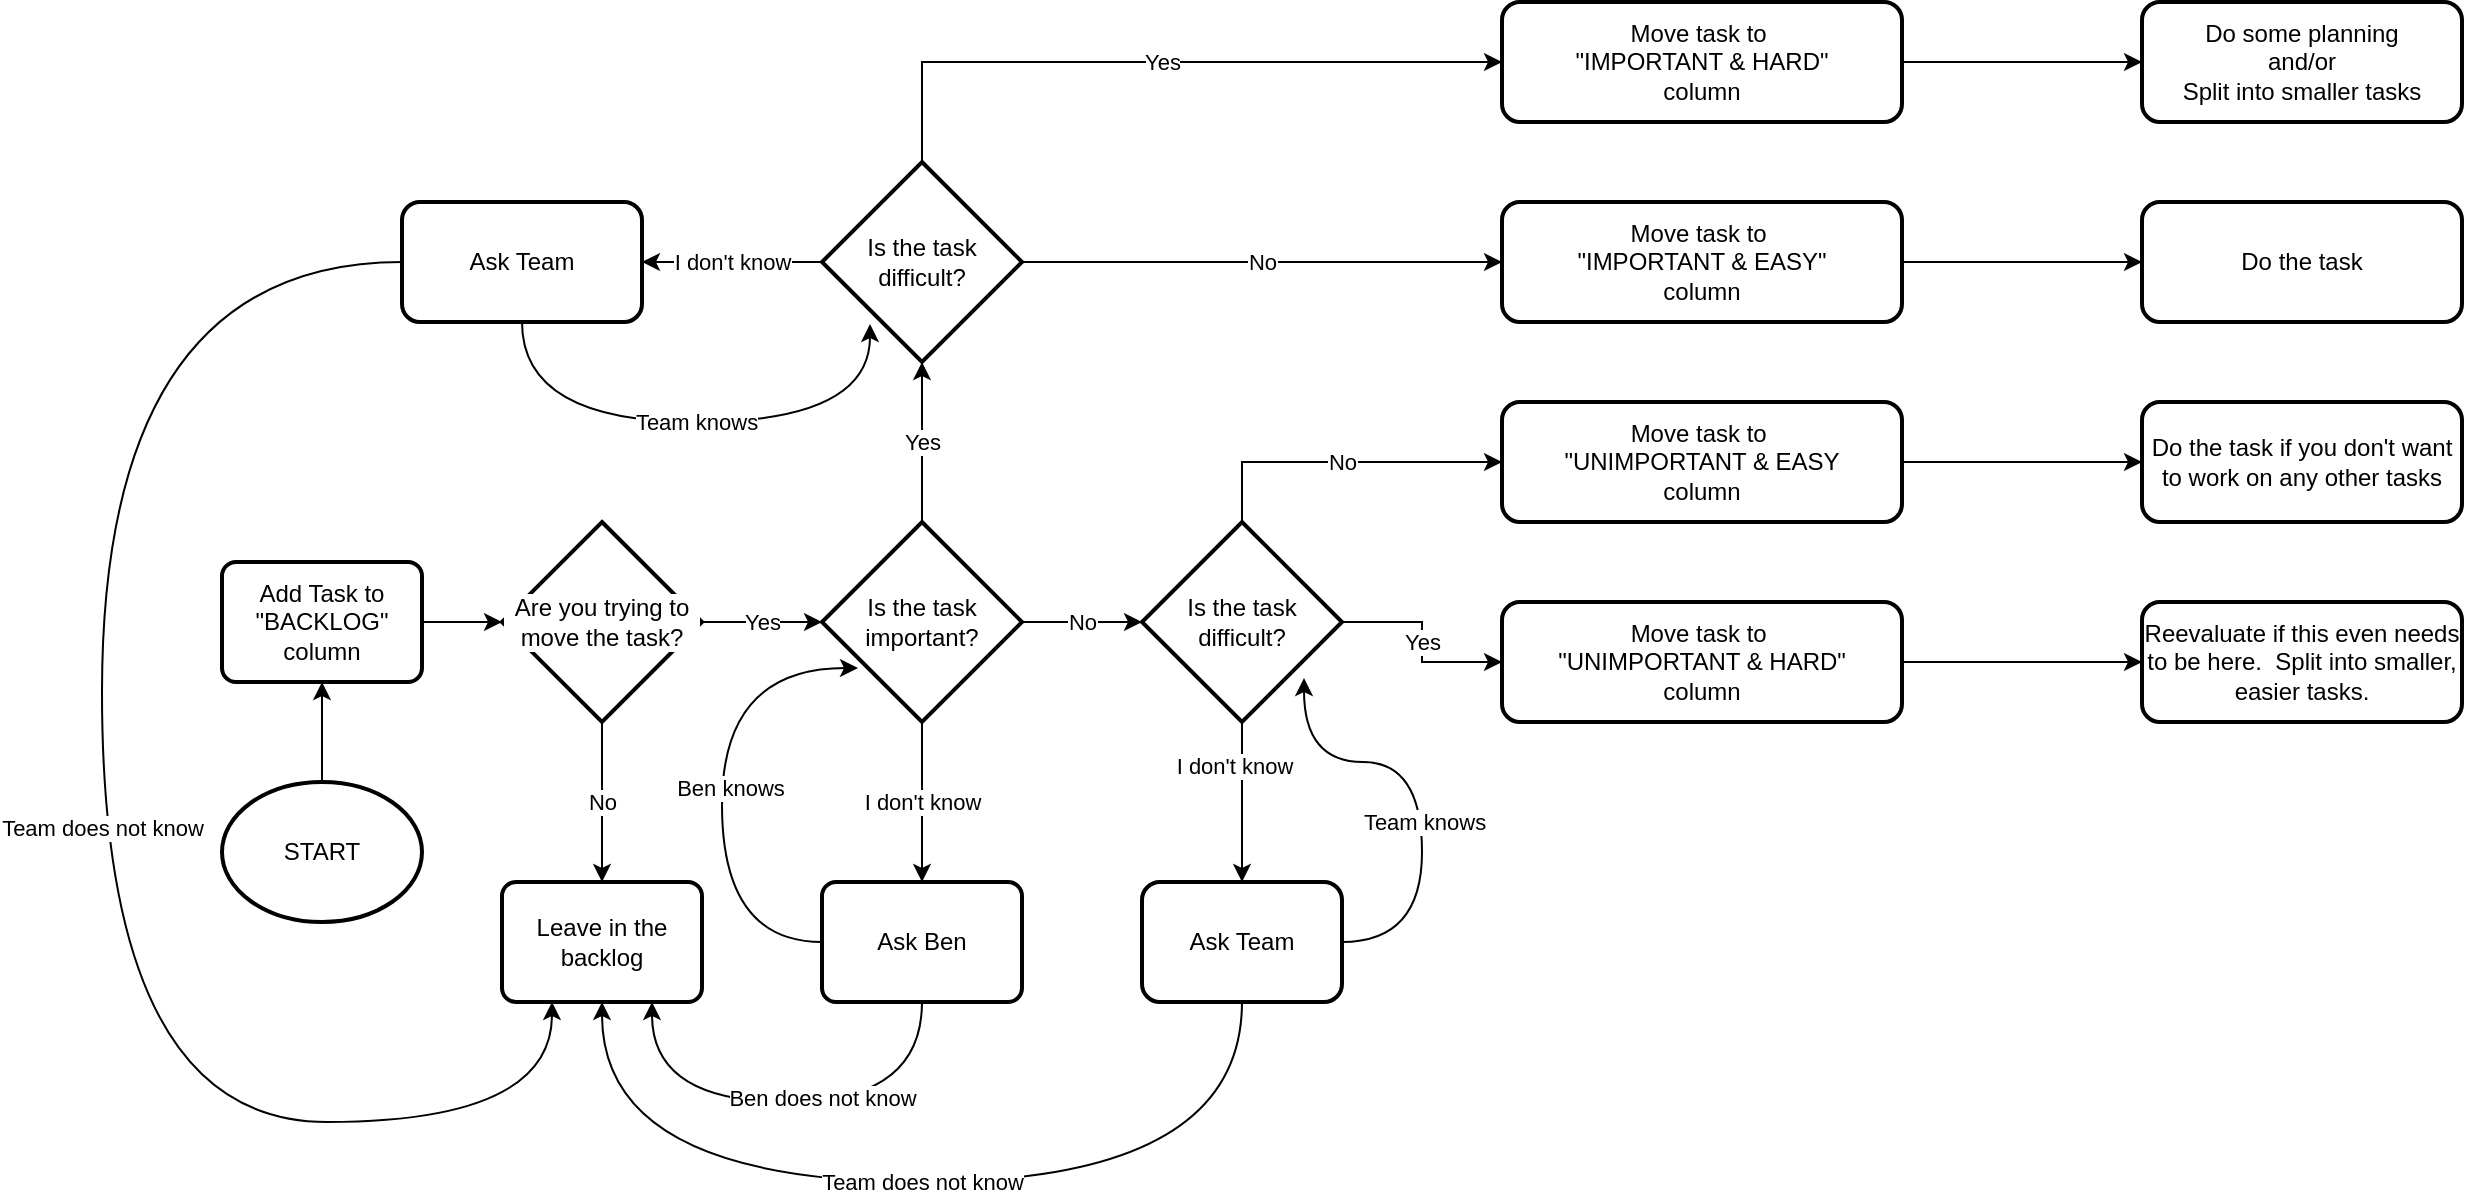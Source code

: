 <mxfile version="23.1.1" type="github">
  <diagram name="Page-1" id="kYQXf9u5RxUAtF77oCtI">
    <mxGraphModel dx="1434" dy="754" grid="1" gridSize="10" guides="1" tooltips="1" connect="1" arrows="1" fold="1" page="1" pageScale="1" pageWidth="850" pageHeight="1100" math="0" shadow="0">
      <root>
        <mxCell id="0" />
        <mxCell id="1" parent="0" />
        <mxCell id="wzfv3h3sqyoyv8hOKFA1-20" value="" style="edgeStyle=orthogonalEdgeStyle;rounded=0;orthogonalLoop=1;jettySize=auto;html=1;" edge="1" parent="1" source="wzfv3h3sqyoyv8hOKFA1-1" target="wzfv3h3sqyoyv8hOKFA1-2">
          <mxGeometry relative="1" as="geometry" />
        </mxCell>
        <mxCell id="wzfv3h3sqyoyv8hOKFA1-1" value="START" style="strokeWidth=2;html=1;shape=mxgraph.flowchart.start_1;whiteSpace=wrap;" vertex="1" parent="1">
          <mxGeometry x="190" y="410" width="100" height="70" as="geometry" />
        </mxCell>
        <mxCell id="wzfv3h3sqyoyv8hOKFA1-19" value="" style="edgeStyle=orthogonalEdgeStyle;rounded=0;orthogonalLoop=1;jettySize=auto;html=1;" edge="1" parent="1" source="wzfv3h3sqyoyv8hOKFA1-2" target="wzfv3h3sqyoyv8hOKFA1-3">
          <mxGeometry relative="1" as="geometry" />
        </mxCell>
        <mxCell id="wzfv3h3sqyoyv8hOKFA1-2" value="&lt;div&gt;Add Task to&lt;/div&gt;&lt;div&gt;&quot;BACKLOG&quot;&lt;/div&gt;&lt;div&gt;column&lt;br&gt;&lt;/div&gt;" style="rounded=1;whiteSpace=wrap;html=1;absoluteArcSize=1;arcSize=14;strokeWidth=2;" vertex="1" parent="1">
          <mxGeometry x="190" y="300" width="100" height="60" as="geometry" />
        </mxCell>
        <mxCell id="wzfv3h3sqyoyv8hOKFA1-17" value="Yes" style="edgeStyle=orthogonalEdgeStyle;rounded=0;orthogonalLoop=1;jettySize=auto;html=1;" edge="1" parent="1" source="wzfv3h3sqyoyv8hOKFA1-3" target="wzfv3h3sqyoyv8hOKFA1-5">
          <mxGeometry relative="1" as="geometry" />
        </mxCell>
        <mxCell id="wzfv3h3sqyoyv8hOKFA1-18" value="No" style="edgeStyle=orthogonalEdgeStyle;rounded=0;orthogonalLoop=1;jettySize=auto;html=1;" edge="1" parent="1" source="wzfv3h3sqyoyv8hOKFA1-3" target="wzfv3h3sqyoyv8hOKFA1-4">
          <mxGeometry relative="1" as="geometry" />
        </mxCell>
        <mxCell id="wzfv3h3sqyoyv8hOKFA1-3" value="Are you trying to move the task?" style="strokeWidth=2;html=1;shape=mxgraph.flowchart.decision;whiteSpace=wrap;labelBackgroundColor=default;" vertex="1" parent="1">
          <mxGeometry x="330" y="280" width="100" height="100" as="geometry" />
        </mxCell>
        <mxCell id="wzfv3h3sqyoyv8hOKFA1-4" value="Leave in the backlog" style="rounded=1;whiteSpace=wrap;html=1;absoluteArcSize=1;arcSize=14;strokeWidth=2;" vertex="1" parent="1">
          <mxGeometry x="330" y="460" width="100" height="60" as="geometry" />
        </mxCell>
        <mxCell id="wzfv3h3sqyoyv8hOKFA1-10" value="Yes" style="edgeStyle=orthogonalEdgeStyle;rounded=0;orthogonalLoop=1;jettySize=auto;html=1;" edge="1" parent="1" source="wzfv3h3sqyoyv8hOKFA1-5" target="wzfv3h3sqyoyv8hOKFA1-9">
          <mxGeometry relative="1" as="geometry" />
        </mxCell>
        <mxCell id="wzfv3h3sqyoyv8hOKFA1-15" value="No" style="edgeStyle=orthogonalEdgeStyle;rounded=0;orthogonalLoop=1;jettySize=auto;html=1;" edge="1" parent="1" source="wzfv3h3sqyoyv8hOKFA1-5" target="wzfv3h3sqyoyv8hOKFA1-8">
          <mxGeometry relative="1" as="geometry" />
        </mxCell>
        <mxCell id="wzfv3h3sqyoyv8hOKFA1-16" value="I don&#39;t know" style="edgeStyle=orthogonalEdgeStyle;rounded=0;orthogonalLoop=1;jettySize=auto;html=1;" edge="1" parent="1" source="wzfv3h3sqyoyv8hOKFA1-5" target="wzfv3h3sqyoyv8hOKFA1-6">
          <mxGeometry relative="1" as="geometry" />
        </mxCell>
        <mxCell id="wzfv3h3sqyoyv8hOKFA1-5" value="Is the task important?" style="strokeWidth=2;html=1;shape=mxgraph.flowchart.decision;whiteSpace=wrap;" vertex="1" parent="1">
          <mxGeometry x="490" y="280" width="100" height="100" as="geometry" />
        </mxCell>
        <mxCell id="wzfv3h3sqyoyv8hOKFA1-50" style="edgeStyle=orthogonalEdgeStyle;curved=1;rounded=0;orthogonalLoop=1;jettySize=auto;html=1;exitX=0.5;exitY=1;exitDx=0;exitDy=0;entryX=0.75;entryY=1;entryDx=0;entryDy=0;" edge="1" parent="1" source="wzfv3h3sqyoyv8hOKFA1-6" target="wzfv3h3sqyoyv8hOKFA1-4">
          <mxGeometry relative="1" as="geometry">
            <mxPoint x="400" y="540" as="targetPoint" />
            <Array as="points">
              <mxPoint x="540" y="570" />
              <mxPoint x="405" y="570" />
            </Array>
          </mxGeometry>
        </mxCell>
        <mxCell id="wzfv3h3sqyoyv8hOKFA1-51" value="Ben does not know" style="edgeLabel;html=1;align=center;verticalAlign=middle;resizable=0;points=[];" vertex="1" connectable="0" parent="wzfv3h3sqyoyv8hOKFA1-50">
          <mxGeometry x="-0.146" y="-2" relative="1" as="geometry">
            <mxPoint as="offset" />
          </mxGeometry>
        </mxCell>
        <mxCell id="wzfv3h3sqyoyv8hOKFA1-6" value="Ask Ben" style="rounded=1;whiteSpace=wrap;html=1;absoluteArcSize=1;arcSize=14;strokeWidth=2;" vertex="1" parent="1">
          <mxGeometry x="490" y="460" width="100" height="60" as="geometry" />
        </mxCell>
        <mxCell id="wzfv3h3sqyoyv8hOKFA1-14" value="" style="edgeStyle=orthogonalEdgeStyle;rounded=0;orthogonalLoop=1;jettySize=auto;html=1;" edge="1" parent="1" source="wzfv3h3sqyoyv8hOKFA1-8" target="wzfv3h3sqyoyv8hOKFA1-13">
          <mxGeometry relative="1" as="geometry" />
        </mxCell>
        <mxCell id="wzfv3h3sqyoyv8hOKFA1-34" value="I don&#39;t know" style="edgeLabel;html=1;align=center;verticalAlign=middle;resizable=0;points=[];" vertex="1" connectable="0" parent="wzfv3h3sqyoyv8hOKFA1-14">
          <mxGeometry x="-0.46" y="-4" relative="1" as="geometry">
            <mxPoint as="offset" />
          </mxGeometry>
        </mxCell>
        <mxCell id="wzfv3h3sqyoyv8hOKFA1-32" value="&lt;div&gt;No&lt;/div&gt;" style="edgeStyle=elbowEdgeStyle;rounded=0;orthogonalLoop=1;jettySize=auto;html=1;elbow=vertical;exitX=0.5;exitY=0;exitDx=0;exitDy=0;exitPerimeter=0;" edge="1" parent="1" source="wzfv3h3sqyoyv8hOKFA1-8" target="wzfv3h3sqyoyv8hOKFA1-26">
          <mxGeometry relative="1" as="geometry">
            <Array as="points">
              <mxPoint x="710" y="250" />
            </Array>
          </mxGeometry>
        </mxCell>
        <mxCell id="wzfv3h3sqyoyv8hOKFA1-33" value="Yes" style="edgeStyle=elbowEdgeStyle;rounded=0;orthogonalLoop=1;jettySize=auto;html=1;" edge="1" parent="1" source="wzfv3h3sqyoyv8hOKFA1-8" target="wzfv3h3sqyoyv8hOKFA1-21">
          <mxGeometry relative="1" as="geometry" />
        </mxCell>
        <mxCell id="wzfv3h3sqyoyv8hOKFA1-8" value="Is the task difficult?" style="strokeWidth=2;html=1;shape=mxgraph.flowchart.decision;whiteSpace=wrap;" vertex="1" parent="1">
          <mxGeometry x="650" y="280" width="100" height="100" as="geometry" />
        </mxCell>
        <mxCell id="wzfv3h3sqyoyv8hOKFA1-12" value="I don&#39;t know" style="edgeStyle=orthogonalEdgeStyle;rounded=0;orthogonalLoop=1;jettySize=auto;html=1;" edge="1" parent="1" source="wzfv3h3sqyoyv8hOKFA1-9" target="wzfv3h3sqyoyv8hOKFA1-11">
          <mxGeometry relative="1" as="geometry" />
        </mxCell>
        <mxCell id="wzfv3h3sqyoyv8hOKFA1-30" value="Yes" style="edgeStyle=elbowEdgeStyle;rounded=0;orthogonalLoop=1;jettySize=auto;html=1;exitX=0.5;exitY=0;exitDx=0;exitDy=0;exitPerimeter=0;entryX=0;entryY=0.5;entryDx=0;entryDy=0;" edge="1" parent="1" source="wzfv3h3sqyoyv8hOKFA1-9" target="wzfv3h3sqyoyv8hOKFA1-28">
          <mxGeometry relative="1" as="geometry">
            <Array as="points">
              <mxPoint x="540" y="70" />
            </Array>
          </mxGeometry>
        </mxCell>
        <mxCell id="wzfv3h3sqyoyv8hOKFA1-31" value="No" style="edgeStyle=elbowEdgeStyle;rounded=0;orthogonalLoop=1;jettySize=auto;html=1;exitX=1;exitY=0.5;exitDx=0;exitDy=0;exitPerimeter=0;entryX=0;entryY=0.5;entryDx=0;entryDy=0;" edge="1" parent="1" source="wzfv3h3sqyoyv8hOKFA1-9" target="wzfv3h3sqyoyv8hOKFA1-27">
          <mxGeometry relative="1" as="geometry" />
        </mxCell>
        <mxCell id="wzfv3h3sqyoyv8hOKFA1-9" value="Is the task difficult?" style="strokeWidth=2;html=1;shape=mxgraph.flowchart.decision;whiteSpace=wrap;" vertex="1" parent="1">
          <mxGeometry x="490" y="100" width="100" height="100" as="geometry" />
        </mxCell>
        <mxCell id="wzfv3h3sqyoyv8hOKFA1-53" value="Team does not know" style="edgeStyle=orthogonalEdgeStyle;curved=1;rounded=0;orthogonalLoop=1;jettySize=auto;html=1;exitX=0;exitY=0.5;exitDx=0;exitDy=0;entryX=0.25;entryY=1;entryDx=0;entryDy=0;" edge="1" parent="1" source="wzfv3h3sqyoyv8hOKFA1-11" target="wzfv3h3sqyoyv8hOKFA1-4">
          <mxGeometry relative="1" as="geometry">
            <mxPoint x="270" y="550" as="targetPoint" />
            <Array as="points">
              <mxPoint x="130" y="150" />
              <mxPoint x="130" y="580" />
              <mxPoint x="355" y="580" />
            </Array>
          </mxGeometry>
        </mxCell>
        <mxCell id="wzfv3h3sqyoyv8hOKFA1-11" value="Ask Team" style="rounded=1;whiteSpace=wrap;html=1;strokeWidth=2;" vertex="1" parent="1">
          <mxGeometry x="280" y="120" width="120" height="60" as="geometry" />
        </mxCell>
        <mxCell id="wzfv3h3sqyoyv8hOKFA1-52" value="Team does not know" style="edgeStyle=orthogonalEdgeStyle;curved=1;rounded=0;orthogonalLoop=1;jettySize=auto;html=1;exitX=0.5;exitY=1;exitDx=0;exitDy=0;entryX=0.5;entryY=1;entryDx=0;entryDy=0;" edge="1" parent="1" source="wzfv3h3sqyoyv8hOKFA1-13" target="wzfv3h3sqyoyv8hOKFA1-4">
          <mxGeometry relative="1" as="geometry">
            <Array as="points">
              <mxPoint x="700" y="610" />
              <mxPoint x="380" y="610" />
            </Array>
          </mxGeometry>
        </mxCell>
        <mxCell id="wzfv3h3sqyoyv8hOKFA1-13" value="Ask Team" style="rounded=1;whiteSpace=wrap;html=1;strokeWidth=2;" vertex="1" parent="1">
          <mxGeometry x="650" y="460" width="100" height="60" as="geometry" />
        </mxCell>
        <mxCell id="wzfv3h3sqyoyv8hOKFA1-45" value="" style="edgeStyle=orthogonalEdgeStyle;curved=1;rounded=0;orthogonalLoop=1;jettySize=auto;html=1;" edge="1" parent="1" source="wzfv3h3sqyoyv8hOKFA1-21" target="wzfv3h3sqyoyv8hOKFA1-44">
          <mxGeometry relative="1" as="geometry" />
        </mxCell>
        <mxCell id="wzfv3h3sqyoyv8hOKFA1-21" value="&lt;div&gt;Move task to&amp;nbsp;&lt;/div&gt;&lt;div&gt;&quot;UNIMPORTANT &amp;amp; HARD&quot;&lt;/div&gt;&lt;div&gt;column&lt;/div&gt;" style="rounded=1;whiteSpace=wrap;html=1;strokeWidth=2;" vertex="1" parent="1">
          <mxGeometry x="830" y="320" width="200" height="60" as="geometry" />
        </mxCell>
        <mxCell id="wzfv3h3sqyoyv8hOKFA1-43" value="" style="edgeStyle=orthogonalEdgeStyle;curved=1;rounded=0;orthogonalLoop=1;jettySize=auto;html=1;" edge="1" parent="1" source="wzfv3h3sqyoyv8hOKFA1-26" target="wzfv3h3sqyoyv8hOKFA1-42">
          <mxGeometry relative="1" as="geometry" />
        </mxCell>
        <mxCell id="wzfv3h3sqyoyv8hOKFA1-26" value="&lt;div&gt;Move task to&amp;nbsp;&lt;/div&gt;&lt;div&gt;&quot;UNIMPORTANT &amp;amp; EASY&lt;/div&gt;&lt;div&gt;column&lt;/div&gt;" style="rounded=1;whiteSpace=wrap;html=1;strokeWidth=2;" vertex="1" parent="1">
          <mxGeometry x="830" y="220" width="200" height="60" as="geometry" />
        </mxCell>
        <mxCell id="wzfv3h3sqyoyv8hOKFA1-38" value="" style="edgeStyle=orthogonalEdgeStyle;curved=1;rounded=0;orthogonalLoop=1;jettySize=auto;html=1;" edge="1" parent="1" source="wzfv3h3sqyoyv8hOKFA1-27" target="wzfv3h3sqyoyv8hOKFA1-37">
          <mxGeometry relative="1" as="geometry" />
        </mxCell>
        <mxCell id="wzfv3h3sqyoyv8hOKFA1-27" value="&lt;div&gt;Move task to&amp;nbsp;&lt;/div&gt;&lt;div&gt;&quot;IMPORTANT &amp;amp; EASY&quot;&lt;/div&gt;&lt;div&gt;column&lt;/div&gt;" style="rounded=1;whiteSpace=wrap;html=1;strokeWidth=2;" vertex="1" parent="1">
          <mxGeometry x="830" y="120" width="200" height="60" as="geometry" />
        </mxCell>
        <mxCell id="wzfv3h3sqyoyv8hOKFA1-40" value="" style="edgeStyle=orthogonalEdgeStyle;curved=1;rounded=0;orthogonalLoop=1;jettySize=auto;html=1;" edge="1" parent="1" source="wzfv3h3sqyoyv8hOKFA1-28" target="wzfv3h3sqyoyv8hOKFA1-39">
          <mxGeometry relative="1" as="geometry" />
        </mxCell>
        <mxCell id="wzfv3h3sqyoyv8hOKFA1-28" value="&lt;div&gt;Move task to&amp;nbsp;&lt;/div&gt;&lt;div&gt;&quot;IMPORTANT &amp;amp; HARD&quot;&lt;/div&gt;&lt;div&gt;column&lt;/div&gt;" style="rounded=1;whiteSpace=wrap;html=1;strokeWidth=2;" vertex="1" parent="1">
          <mxGeometry x="830" y="20" width="200" height="60" as="geometry" />
        </mxCell>
        <mxCell id="wzfv3h3sqyoyv8hOKFA1-35" value="Team knows" style="edgeStyle=orthogonalEdgeStyle;curved=1;rounded=0;orthogonalLoop=1;jettySize=auto;html=1;exitX=0.5;exitY=1;exitDx=0;exitDy=0;entryX=0.24;entryY=0.81;entryDx=0;entryDy=0;entryPerimeter=0;" edge="1" parent="1" source="wzfv3h3sqyoyv8hOKFA1-11" target="wzfv3h3sqyoyv8hOKFA1-9">
          <mxGeometry relative="1" as="geometry">
            <Array as="points">
              <mxPoint x="340" y="230" />
              <mxPoint x="514" y="230" />
            </Array>
          </mxGeometry>
        </mxCell>
        <mxCell id="wzfv3h3sqyoyv8hOKFA1-36" style="edgeStyle=orthogonalEdgeStyle;curved=1;rounded=0;orthogonalLoop=1;jettySize=auto;html=1;exitX=0;exitY=0.5;exitDx=0;exitDy=0;entryX=0.18;entryY=0.73;entryDx=0;entryDy=0;entryPerimeter=0;" edge="1" parent="1" source="wzfv3h3sqyoyv8hOKFA1-6" target="wzfv3h3sqyoyv8hOKFA1-5">
          <mxGeometry relative="1" as="geometry">
            <Array as="points">
              <mxPoint x="440" y="490" />
              <mxPoint x="440" y="353" />
            </Array>
          </mxGeometry>
        </mxCell>
        <mxCell id="wzfv3h3sqyoyv8hOKFA1-46" value="Ben knows" style="edgeLabel;html=1;align=center;verticalAlign=middle;resizable=0;points=[];" vertex="1" connectable="0" parent="wzfv3h3sqyoyv8hOKFA1-36">
          <mxGeometry x="-0.005" y="-4" relative="1" as="geometry">
            <mxPoint as="offset" />
          </mxGeometry>
        </mxCell>
        <mxCell id="wzfv3h3sqyoyv8hOKFA1-37" value="Do the task" style="rounded=1;whiteSpace=wrap;html=1;strokeWidth=2;" vertex="1" parent="1">
          <mxGeometry x="1150" y="120" width="160" height="60" as="geometry" />
        </mxCell>
        <mxCell id="wzfv3h3sqyoyv8hOKFA1-39" value="&lt;div&gt;Do some planning&lt;/div&gt;&lt;div&gt;and/or&lt;br&gt;&lt;/div&gt;&lt;div&gt;Split into smaller tasks&lt;br&gt;&lt;/div&gt;" style="rounded=1;whiteSpace=wrap;html=1;strokeWidth=2;" vertex="1" parent="1">
          <mxGeometry x="1150" y="20" width="160" height="60" as="geometry" />
        </mxCell>
        <mxCell id="wzfv3h3sqyoyv8hOKFA1-42" value="Do the task if you don&#39;t want to work on any other tasks" style="rounded=1;whiteSpace=wrap;html=1;strokeWidth=2;" vertex="1" parent="1">
          <mxGeometry x="1150" y="220" width="160" height="60" as="geometry" />
        </mxCell>
        <mxCell id="wzfv3h3sqyoyv8hOKFA1-44" value="Reevaluate if this even needs to be here.&amp;nbsp; Split into smaller, easier tasks." style="rounded=1;whiteSpace=wrap;html=1;strokeWidth=2;" vertex="1" parent="1">
          <mxGeometry x="1150" y="320" width="160" height="60" as="geometry" />
        </mxCell>
        <mxCell id="wzfv3h3sqyoyv8hOKFA1-47" style="edgeStyle=orthogonalEdgeStyle;curved=1;rounded=0;orthogonalLoop=1;jettySize=auto;html=1;exitX=1;exitY=0.5;exitDx=0;exitDy=0;entryX=0.81;entryY=0.78;entryDx=0;entryDy=0;entryPerimeter=0;" edge="1" parent="1" source="wzfv3h3sqyoyv8hOKFA1-13" target="wzfv3h3sqyoyv8hOKFA1-8">
          <mxGeometry relative="1" as="geometry">
            <Array as="points">
              <mxPoint x="790" y="490" />
              <mxPoint x="790" y="400" />
              <mxPoint x="731" y="400" />
            </Array>
          </mxGeometry>
        </mxCell>
        <mxCell id="wzfv3h3sqyoyv8hOKFA1-48" value="Team knows" style="edgeLabel;html=1;align=center;verticalAlign=middle;resizable=0;points=[];" vertex="1" connectable="0" parent="wzfv3h3sqyoyv8hOKFA1-47">
          <mxGeometry x="-0.13" y="-1" relative="1" as="geometry">
            <mxPoint as="offset" />
          </mxGeometry>
        </mxCell>
      </root>
    </mxGraphModel>
  </diagram>
</mxfile>
